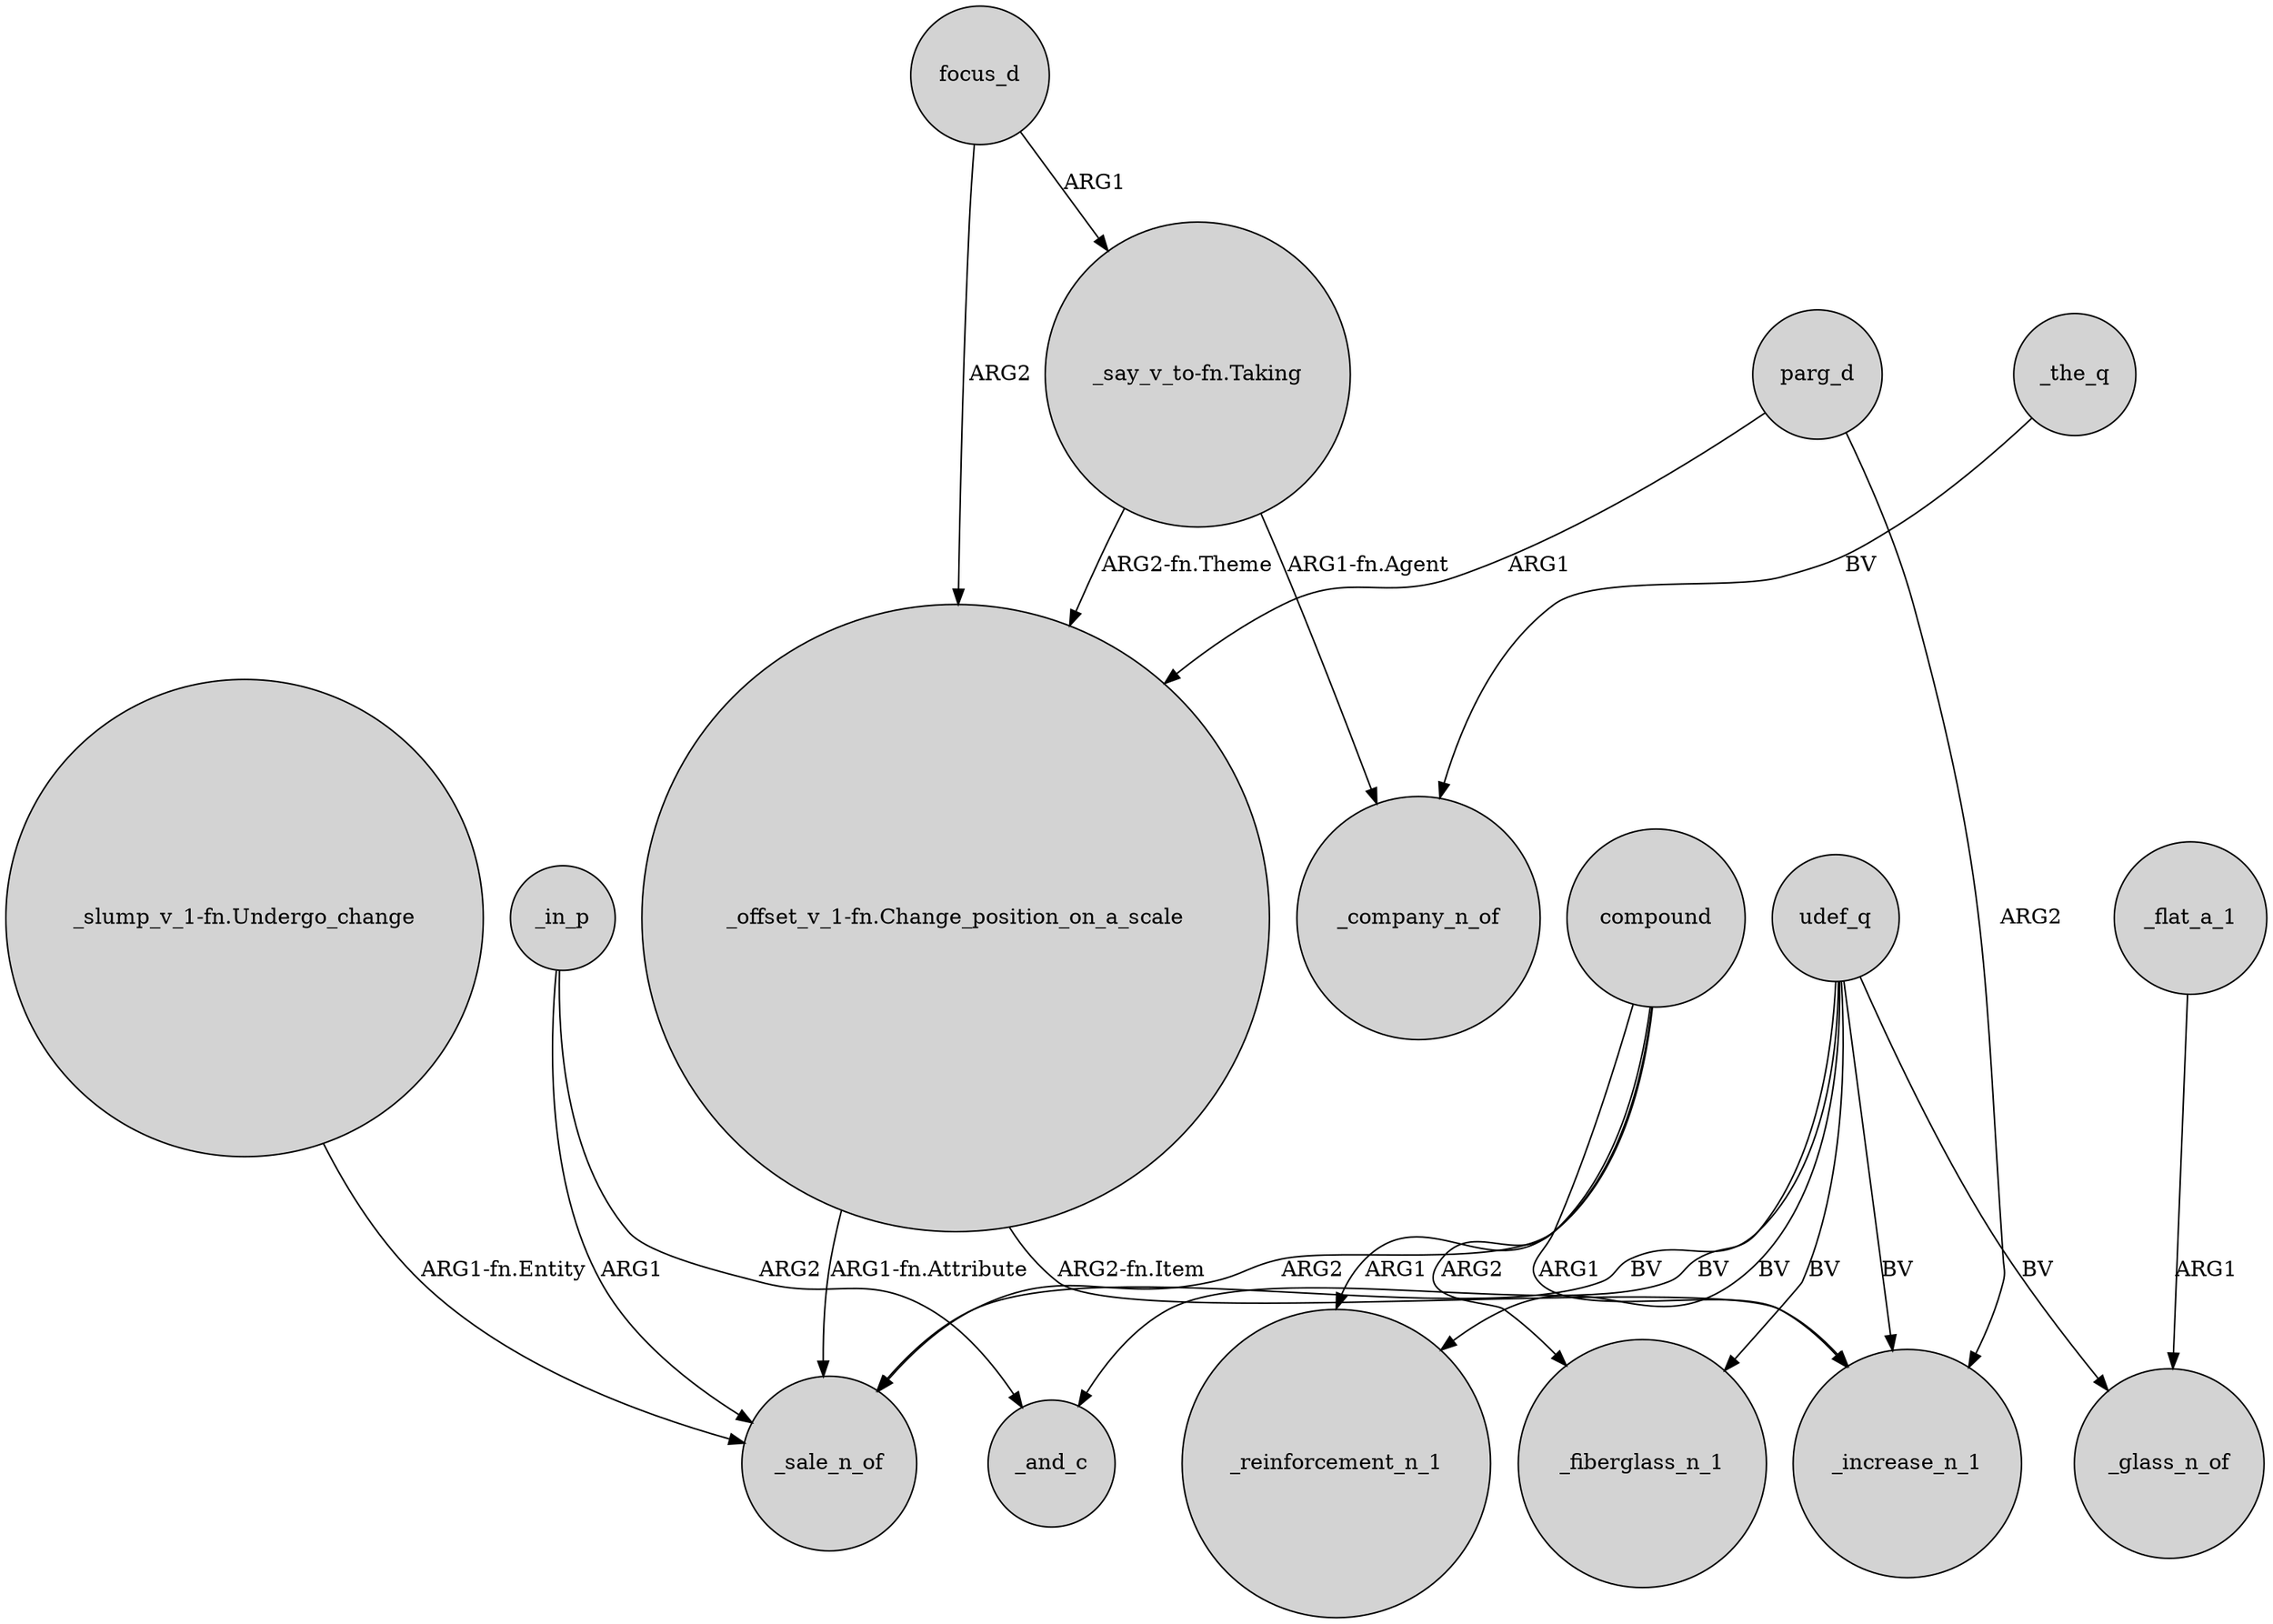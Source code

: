 digraph {
	node [shape=circle style=filled]
	_in_p -> _and_c [label=ARG2]
	compound -> _increase_n_1 [label=ARG1]
	focus_d -> "_say_v_to-fn.Taking" [label=ARG1]
	"_offset_v_1-fn.Change_position_on_a_scale" -> _increase_n_1 [label="ARG2-fn.Item"]
	"_say_v_to-fn.Taking" -> "_offset_v_1-fn.Change_position_on_a_scale" [label="ARG2-fn.Theme"]
	focus_d -> "_offset_v_1-fn.Change_position_on_a_scale" [label=ARG2]
	parg_d -> _increase_n_1 [label=ARG2]
	compound -> _fiberglass_n_1 [label=ARG2]
	_flat_a_1 -> _glass_n_of [label=ARG1]
	parg_d -> "_offset_v_1-fn.Change_position_on_a_scale" [label=ARG1]
	"_say_v_to-fn.Taking" -> _company_n_of [label="ARG1-fn.Agent"]
	udef_q -> _sale_n_of [label=BV]
	udef_q -> _increase_n_1 [label=BV]
	udef_q -> _and_c [label=BV]
	_in_p -> _sale_n_of [label=ARG1]
	udef_q -> _reinforcement_n_1 [label=BV]
	"_offset_v_1-fn.Change_position_on_a_scale" -> _sale_n_of [label="ARG1-fn.Attribute"]
	udef_q -> _glass_n_of [label=BV]
	"_slump_v_1-fn.Undergo_change" -> _sale_n_of [label="ARG1-fn.Entity"]
	udef_q -> _fiberglass_n_1 [label=BV]
	_the_q -> _company_n_of [label=BV]
	compound -> _reinforcement_n_1 [label=ARG1]
	compound -> _sale_n_of [label=ARG2]
}
